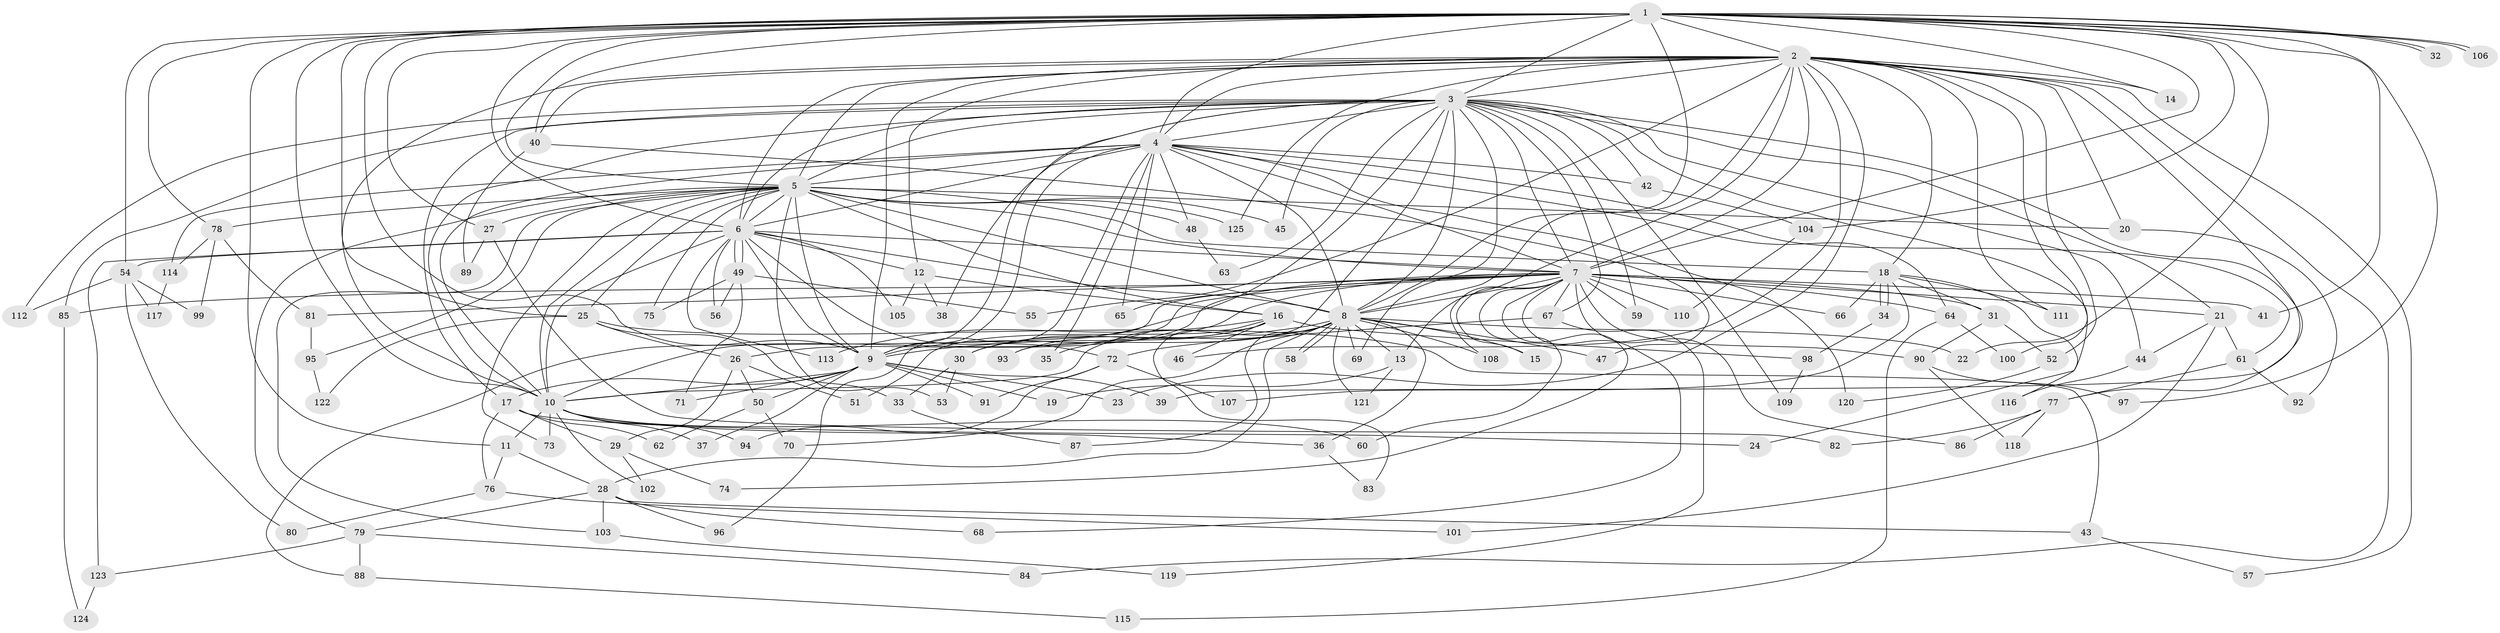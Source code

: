 // coarse degree distribution, {21: 0.03296703296703297, 22: 0.01098901098901099, 24: 0.01098901098901099, 16: 0.01098901098901099, 23: 0.01098901098901099, 26: 0.01098901098901099, 14: 0.01098901098901099, 6: 0.04395604395604396, 4: 0.12087912087912088, 2: 0.5164835164835165, 9: 0.02197802197802198, 5: 0.08791208791208792, 7: 0.02197802197802198, 3: 0.08791208791208792}
// Generated by graph-tools (version 1.1) at 2025/51/02/27/25 19:51:43]
// undirected, 125 vertices, 275 edges
graph export_dot {
graph [start="1"]
  node [color=gray90,style=filled];
  1;
  2;
  3;
  4;
  5;
  6;
  7;
  8;
  9;
  10;
  11;
  12;
  13;
  14;
  15;
  16;
  17;
  18;
  19;
  20;
  21;
  22;
  23;
  24;
  25;
  26;
  27;
  28;
  29;
  30;
  31;
  32;
  33;
  34;
  35;
  36;
  37;
  38;
  39;
  40;
  41;
  42;
  43;
  44;
  45;
  46;
  47;
  48;
  49;
  50;
  51;
  52;
  53;
  54;
  55;
  56;
  57;
  58;
  59;
  60;
  61;
  62;
  63;
  64;
  65;
  66;
  67;
  68;
  69;
  70;
  71;
  72;
  73;
  74;
  75;
  76;
  77;
  78;
  79;
  80;
  81;
  82;
  83;
  84;
  85;
  86;
  87;
  88;
  89;
  90;
  91;
  92;
  93;
  94;
  95;
  96;
  97;
  98;
  99;
  100;
  101;
  102;
  103;
  104;
  105;
  106;
  107;
  108;
  109;
  110;
  111;
  112;
  113;
  114;
  115;
  116;
  117;
  118;
  119;
  120;
  121;
  122;
  123;
  124;
  125;
  1 -- 2;
  1 -- 3;
  1 -- 4;
  1 -- 5;
  1 -- 6;
  1 -- 7;
  1 -- 8;
  1 -- 9;
  1 -- 10;
  1 -- 11;
  1 -- 14;
  1 -- 22;
  1 -- 25;
  1 -- 27;
  1 -- 32;
  1 -- 32;
  1 -- 40;
  1 -- 41;
  1 -- 54;
  1 -- 78;
  1 -- 97;
  1 -- 104;
  1 -- 106;
  1 -- 106;
  2 -- 3;
  2 -- 4;
  2 -- 5;
  2 -- 6;
  2 -- 7;
  2 -- 8;
  2 -- 9;
  2 -- 10;
  2 -- 12;
  2 -- 13;
  2 -- 14;
  2 -- 18;
  2 -- 20;
  2 -- 23;
  2 -- 39;
  2 -- 40;
  2 -- 46;
  2 -- 52;
  2 -- 55;
  2 -- 57;
  2 -- 84;
  2 -- 100;
  2 -- 111;
  2 -- 125;
  3 -- 4;
  3 -- 5;
  3 -- 6;
  3 -- 7;
  3 -- 8;
  3 -- 9;
  3 -- 10;
  3 -- 17;
  3 -- 21;
  3 -- 24;
  3 -- 30;
  3 -- 38;
  3 -- 42;
  3 -- 44;
  3 -- 45;
  3 -- 59;
  3 -- 63;
  3 -- 67;
  3 -- 69;
  3 -- 77;
  3 -- 85;
  3 -- 93;
  3 -- 109;
  3 -- 112;
  4 -- 5;
  4 -- 6;
  4 -- 7;
  4 -- 8;
  4 -- 9;
  4 -- 10;
  4 -- 35;
  4 -- 42;
  4 -- 48;
  4 -- 61;
  4 -- 64;
  4 -- 65;
  4 -- 96;
  4 -- 114;
  4 -- 120;
  5 -- 6;
  5 -- 7;
  5 -- 8;
  5 -- 9;
  5 -- 10;
  5 -- 16;
  5 -- 18;
  5 -- 20;
  5 -- 25;
  5 -- 27;
  5 -- 45;
  5 -- 48;
  5 -- 53;
  5 -- 73;
  5 -- 75;
  5 -- 78;
  5 -- 79;
  5 -- 95;
  5 -- 103;
  5 -- 125;
  6 -- 7;
  6 -- 8;
  6 -- 9;
  6 -- 10;
  6 -- 12;
  6 -- 49;
  6 -- 49;
  6 -- 54;
  6 -- 56;
  6 -- 72;
  6 -- 105;
  6 -- 113;
  6 -- 123;
  7 -- 8;
  7 -- 9;
  7 -- 10;
  7 -- 15;
  7 -- 21;
  7 -- 26;
  7 -- 31;
  7 -- 41;
  7 -- 59;
  7 -- 60;
  7 -- 64;
  7 -- 65;
  7 -- 66;
  7 -- 67;
  7 -- 68;
  7 -- 74;
  7 -- 81;
  7 -- 85;
  7 -- 86;
  7 -- 88;
  7 -- 90;
  7 -- 108;
  7 -- 110;
  8 -- 9;
  8 -- 10;
  8 -- 13;
  8 -- 15;
  8 -- 22;
  8 -- 28;
  8 -- 35;
  8 -- 36;
  8 -- 47;
  8 -- 58;
  8 -- 58;
  8 -- 69;
  8 -- 70;
  8 -- 87;
  8 -- 108;
  8 -- 121;
  9 -- 10;
  9 -- 17;
  9 -- 19;
  9 -- 23;
  9 -- 37;
  9 -- 39;
  9 -- 50;
  9 -- 71;
  9 -- 91;
  10 -- 11;
  10 -- 36;
  10 -- 37;
  10 -- 60;
  10 -- 73;
  10 -- 94;
  10 -- 102;
  11 -- 28;
  11 -- 76;
  12 -- 16;
  12 -- 38;
  12 -- 105;
  13 -- 19;
  13 -- 121;
  16 -- 30;
  16 -- 46;
  16 -- 51;
  16 -- 83;
  16 -- 93;
  16 -- 98;
  16 -- 113;
  17 -- 24;
  17 -- 29;
  17 -- 62;
  17 -- 76;
  18 -- 31;
  18 -- 34;
  18 -- 34;
  18 -- 66;
  18 -- 107;
  18 -- 111;
  18 -- 116;
  20 -- 92;
  21 -- 44;
  21 -- 61;
  21 -- 101;
  25 -- 26;
  25 -- 33;
  25 -- 43;
  25 -- 122;
  26 -- 29;
  26 -- 50;
  26 -- 51;
  27 -- 82;
  27 -- 89;
  28 -- 43;
  28 -- 68;
  28 -- 79;
  28 -- 96;
  28 -- 103;
  29 -- 74;
  29 -- 102;
  30 -- 33;
  30 -- 53;
  31 -- 52;
  31 -- 90;
  33 -- 87;
  34 -- 98;
  36 -- 83;
  40 -- 47;
  40 -- 89;
  42 -- 104;
  43 -- 57;
  44 -- 116;
  48 -- 63;
  49 -- 55;
  49 -- 56;
  49 -- 71;
  49 -- 75;
  50 -- 62;
  50 -- 70;
  52 -- 120;
  54 -- 80;
  54 -- 99;
  54 -- 112;
  54 -- 117;
  61 -- 77;
  61 -- 92;
  64 -- 100;
  64 -- 115;
  67 -- 72;
  67 -- 119;
  72 -- 91;
  72 -- 94;
  72 -- 107;
  76 -- 80;
  76 -- 101;
  77 -- 82;
  77 -- 86;
  77 -- 118;
  78 -- 81;
  78 -- 99;
  78 -- 114;
  79 -- 84;
  79 -- 88;
  79 -- 123;
  81 -- 95;
  85 -- 124;
  88 -- 115;
  90 -- 97;
  90 -- 118;
  95 -- 122;
  98 -- 109;
  103 -- 119;
  104 -- 110;
  114 -- 117;
  123 -- 124;
}
